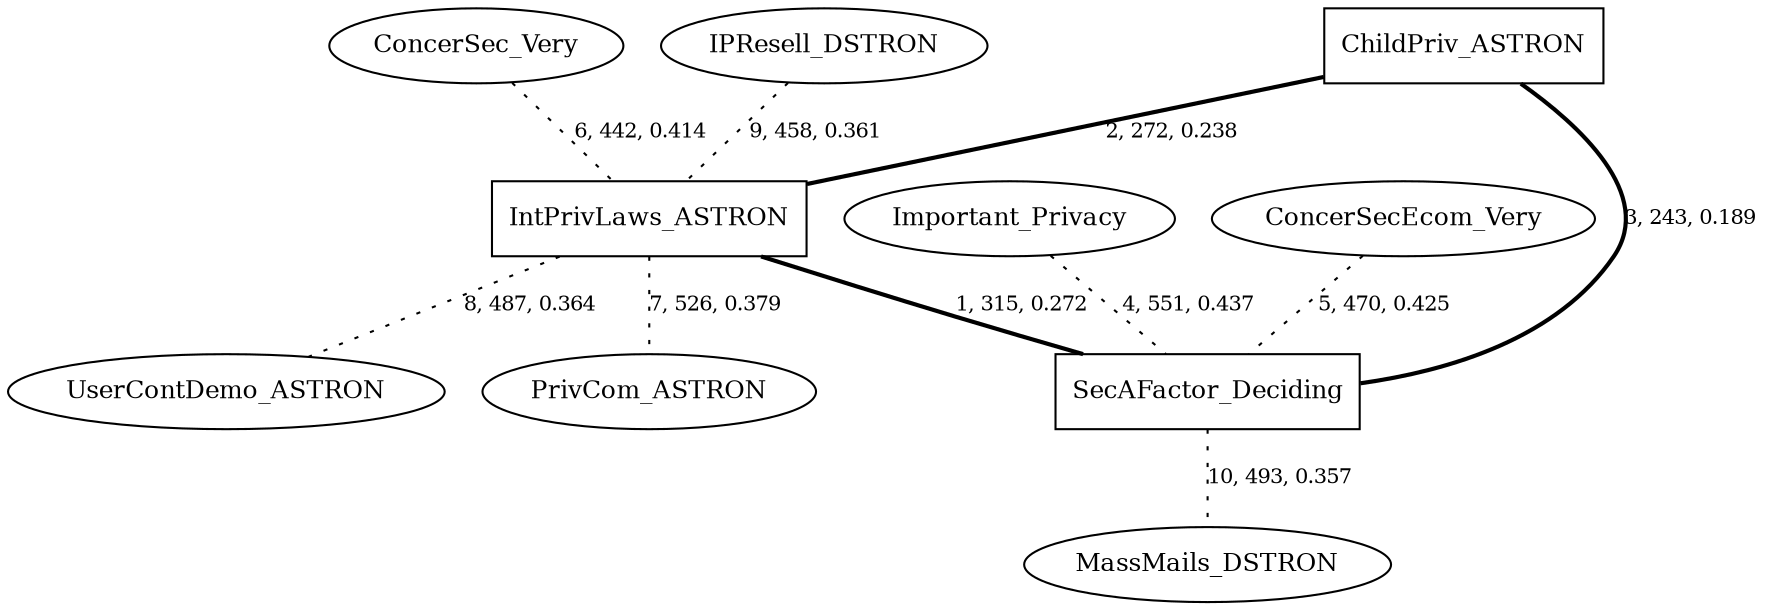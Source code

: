 graph G{
    MassMails_DSTRON [label="MassMails_DSTRON", fontsize=12];
    ConcerSec_Very [label="ConcerSec_Very", fontsize=12];
    IntPrivLaws_ASTRON [label="IntPrivLaws_ASTRON", fontsize=12, shape=box];
    SecAFactor_Deciding [label="SecAFactor_Deciding", fontsize=12, shape=box];
    UserContDemo_ASTRON [label="UserContDemo_ASTRON", fontsize=12];
    Important_Privacy [label="Important_Privacy", fontsize=12];
    ChildPriv_ASTRON [label="ChildPriv_ASTRON", fontsize=12, shape=box];
    ConcerSecEcom_Very [label="ConcerSecEcom_Very", fontsize=12];
    IPResell_DSTRON [label="IPResell_DSTRON", fontsize=12];
    PrivCom_ASTRON [label="PrivCom_ASTRON", fontsize=12];
    IntPrivLaws_ASTRON -- UserContDemo_ASTRON [label="8, 487, 0.364", fontsize=10, style=dotted];
    ConcerSec_Very -- IntPrivLaws_ASTRON [label="6, 442, 0.414", fontsize=10, style=dotted];
    IntPrivLaws_ASTRON -- SecAFactor_Deciding [label="1, 315, 0.272", fontsize=10, style=bold];
    IntPrivLaws_ASTRON -- PrivCom_ASTRON [label="7, 526, 0.379", fontsize=10, style=dotted];
    Important_Privacy -- SecAFactor_Deciding [label="4, 551, 0.437", fontsize=10, style=dotted];
    ChildPriv_ASTRON -- IntPrivLaws_ASTRON [label="2, 272, 0.238", fontsize=10, style=bold];
    ChildPriv_ASTRON -- SecAFactor_Deciding [label="3, 243, 0.189", fontsize=10, style=bold];
    ConcerSecEcom_Very -- SecAFactor_Deciding [label="5, 470, 0.425", fontsize=10, style=dotted];
    SecAFactor_Deciding -- MassMails_DSTRON [label="10, 493, 0.357", fontsize=10, style=dotted];
    IPResell_DSTRON -- IntPrivLaws_ASTRON [label="9, 458, 0.361", fontsize=10, style=dotted];
}
